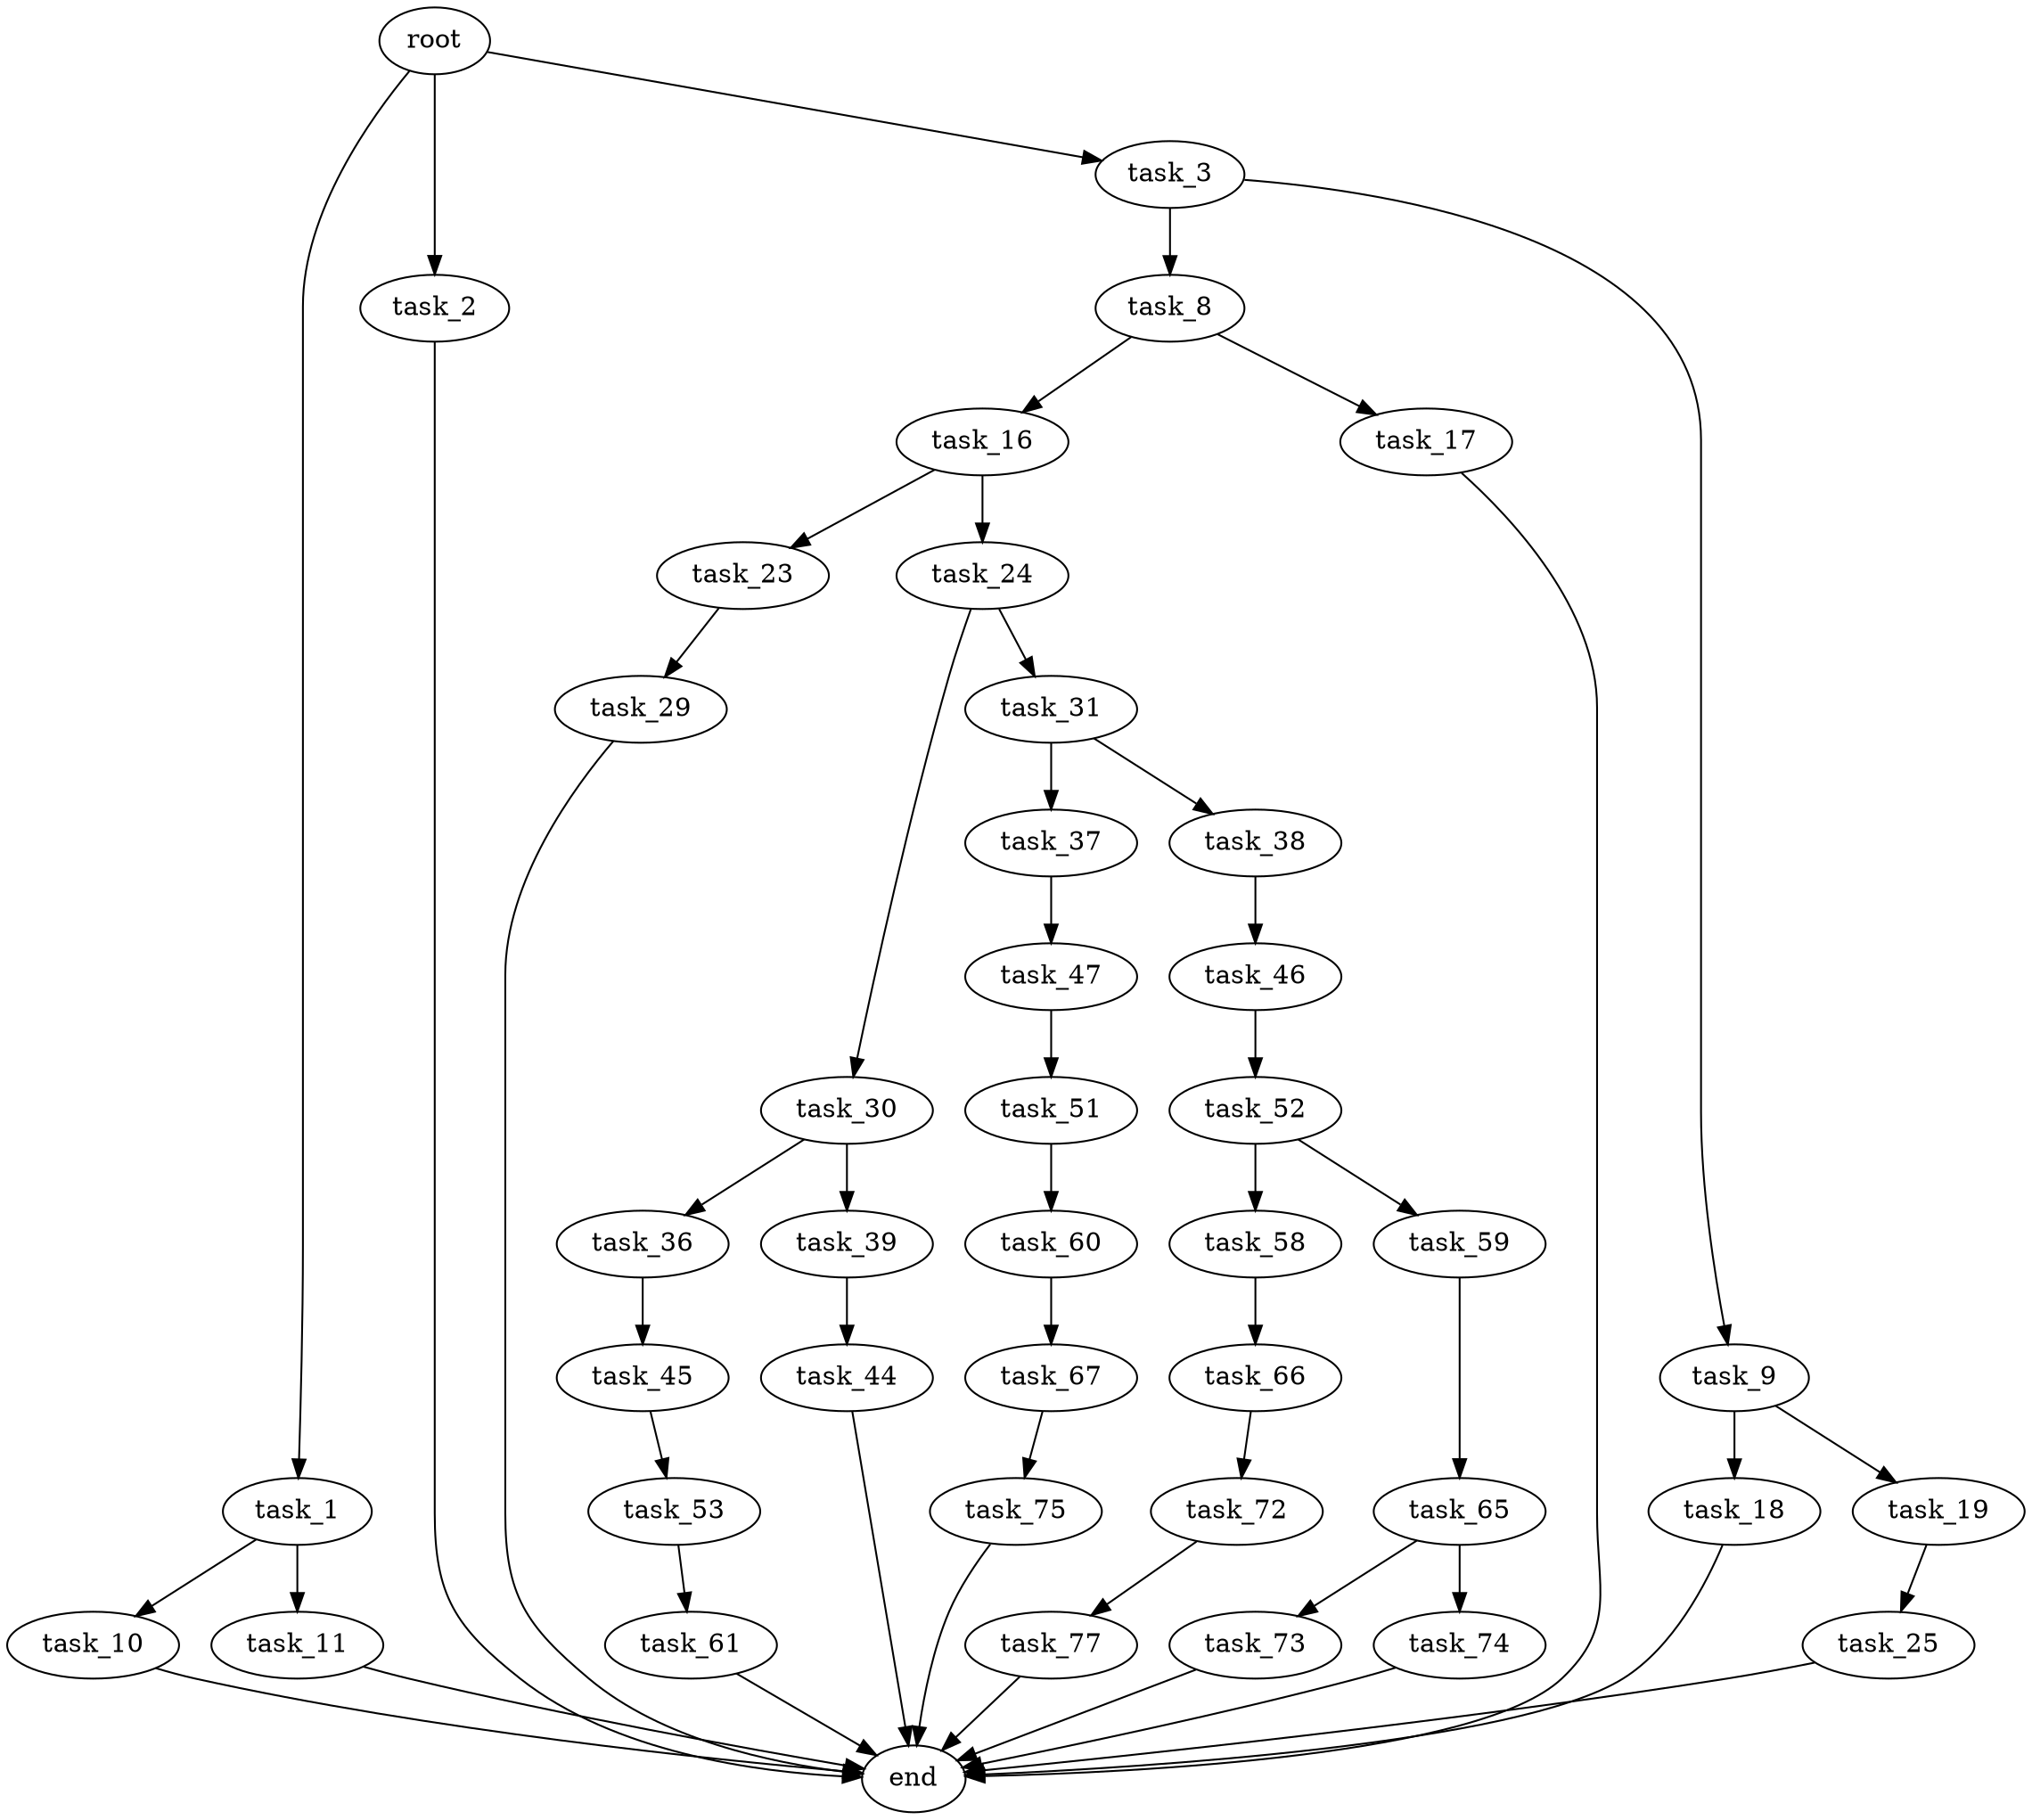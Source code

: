 digraph G {
  root [size="0.000000"];
  task_1 [size="107920081917.000000"];
  task_2 [size="68719476736.000000"];
  task_3 [size="2462342075.000000"];
  task_8 [size="12815100353.000000"];
  task_9 [size="16543634197.000000"];
  task_10 [size="752822601.000000"];
  task_11 [size="68719476736.000000"];
  task_16 [size="1073741824000.000000"];
  task_17 [size="421502542431.000000"];
  task_18 [size="439249051.000000"];
  task_19 [size="68719476736.000000"];
  task_23 [size="16554438648.000000"];
  task_24 [size="887241116997.000000"];
  task_25 [size="802887688322.000000"];
  task_29 [size="68719476736.000000"];
  task_30 [size="308324585035.000000"];
  task_31 [size="549755813888.000000"];
  task_36 [size="1073741824000.000000"];
  task_37 [size="2086609819.000000"];
  task_38 [size="71334398495.000000"];
  task_39 [size="24177253516.000000"];
  task_44 [size="1722381415.000000"];
  task_45 [size="134217728000.000000"];
  task_46 [size="10616742450.000000"];
  task_47 [size="231928233984.000000"];
  task_51 [size="368293445632.000000"];
  task_52 [size="134217728000.000000"];
  task_53 [size="14762205995.000000"];
  task_58 [size="72744908499.000000"];
  task_59 [size="192754613545.000000"];
  task_60 [size="782757789696.000000"];
  task_61 [size="10654158870.000000"];
  task_65 [size="674939752982.000000"];
  task_66 [size="14530930662.000000"];
  task_67 [size="154210278845.000000"];
  task_72 [size="231928233984.000000"];
  task_73 [size="4897768936.000000"];
  task_74 [size="1073741824000.000000"];
  task_75 [size="2518952645.000000"];
  task_77 [size="10174821826.000000"];
  end [size="0.000000"];

  root -> task_1 [size="1.000000"];
  root -> task_2 [size="1.000000"];
  root -> task_3 [size="1.000000"];
  task_1 -> task_10 [size="209715200.000000"];
  task_1 -> task_11 [size="209715200.000000"];
  task_2 -> end [size="1.000000"];
  task_3 -> task_8 [size="75497472.000000"];
  task_3 -> task_9 [size="75497472.000000"];
  task_8 -> task_16 [size="209715200.000000"];
  task_8 -> task_17 [size="209715200.000000"];
  task_9 -> task_18 [size="411041792.000000"];
  task_9 -> task_19 [size="411041792.000000"];
  task_10 -> end [size="1.000000"];
  task_11 -> end [size="1.000000"];
  task_16 -> task_23 [size="838860800.000000"];
  task_16 -> task_24 [size="838860800.000000"];
  task_17 -> end [size="1.000000"];
  task_18 -> end [size="1.000000"];
  task_19 -> task_25 [size="134217728.000000"];
  task_23 -> task_29 [size="301989888.000000"];
  task_24 -> task_30 [size="536870912.000000"];
  task_24 -> task_31 [size="536870912.000000"];
  task_25 -> end [size="1.000000"];
  task_29 -> end [size="1.000000"];
  task_30 -> task_36 [size="209715200.000000"];
  task_30 -> task_39 [size="209715200.000000"];
  task_31 -> task_37 [size="536870912.000000"];
  task_31 -> task_38 [size="536870912.000000"];
  task_36 -> task_45 [size="838860800.000000"];
  task_37 -> task_47 [size="134217728.000000"];
  task_38 -> task_46 [size="134217728.000000"];
  task_39 -> task_44 [size="33554432.000000"];
  task_44 -> end [size="1.000000"];
  task_45 -> task_53 [size="209715200.000000"];
  task_46 -> task_52 [size="209715200.000000"];
  task_47 -> task_51 [size="301989888.000000"];
  task_51 -> task_60 [size="411041792.000000"];
  task_52 -> task_58 [size="209715200.000000"];
  task_52 -> task_59 [size="209715200.000000"];
  task_53 -> task_61 [size="536870912.000000"];
  task_58 -> task_66 [size="75497472.000000"];
  task_59 -> task_65 [size="134217728.000000"];
  task_60 -> task_67 [size="679477248.000000"];
  task_61 -> end [size="1.000000"];
  task_65 -> task_73 [size="838860800.000000"];
  task_65 -> task_74 [size="838860800.000000"];
  task_66 -> task_72 [size="679477248.000000"];
  task_67 -> task_75 [size="536870912.000000"];
  task_72 -> task_77 [size="301989888.000000"];
  task_73 -> end [size="1.000000"];
  task_74 -> end [size="1.000000"];
  task_75 -> end [size="1.000000"];
  task_77 -> end [size="1.000000"];
}
